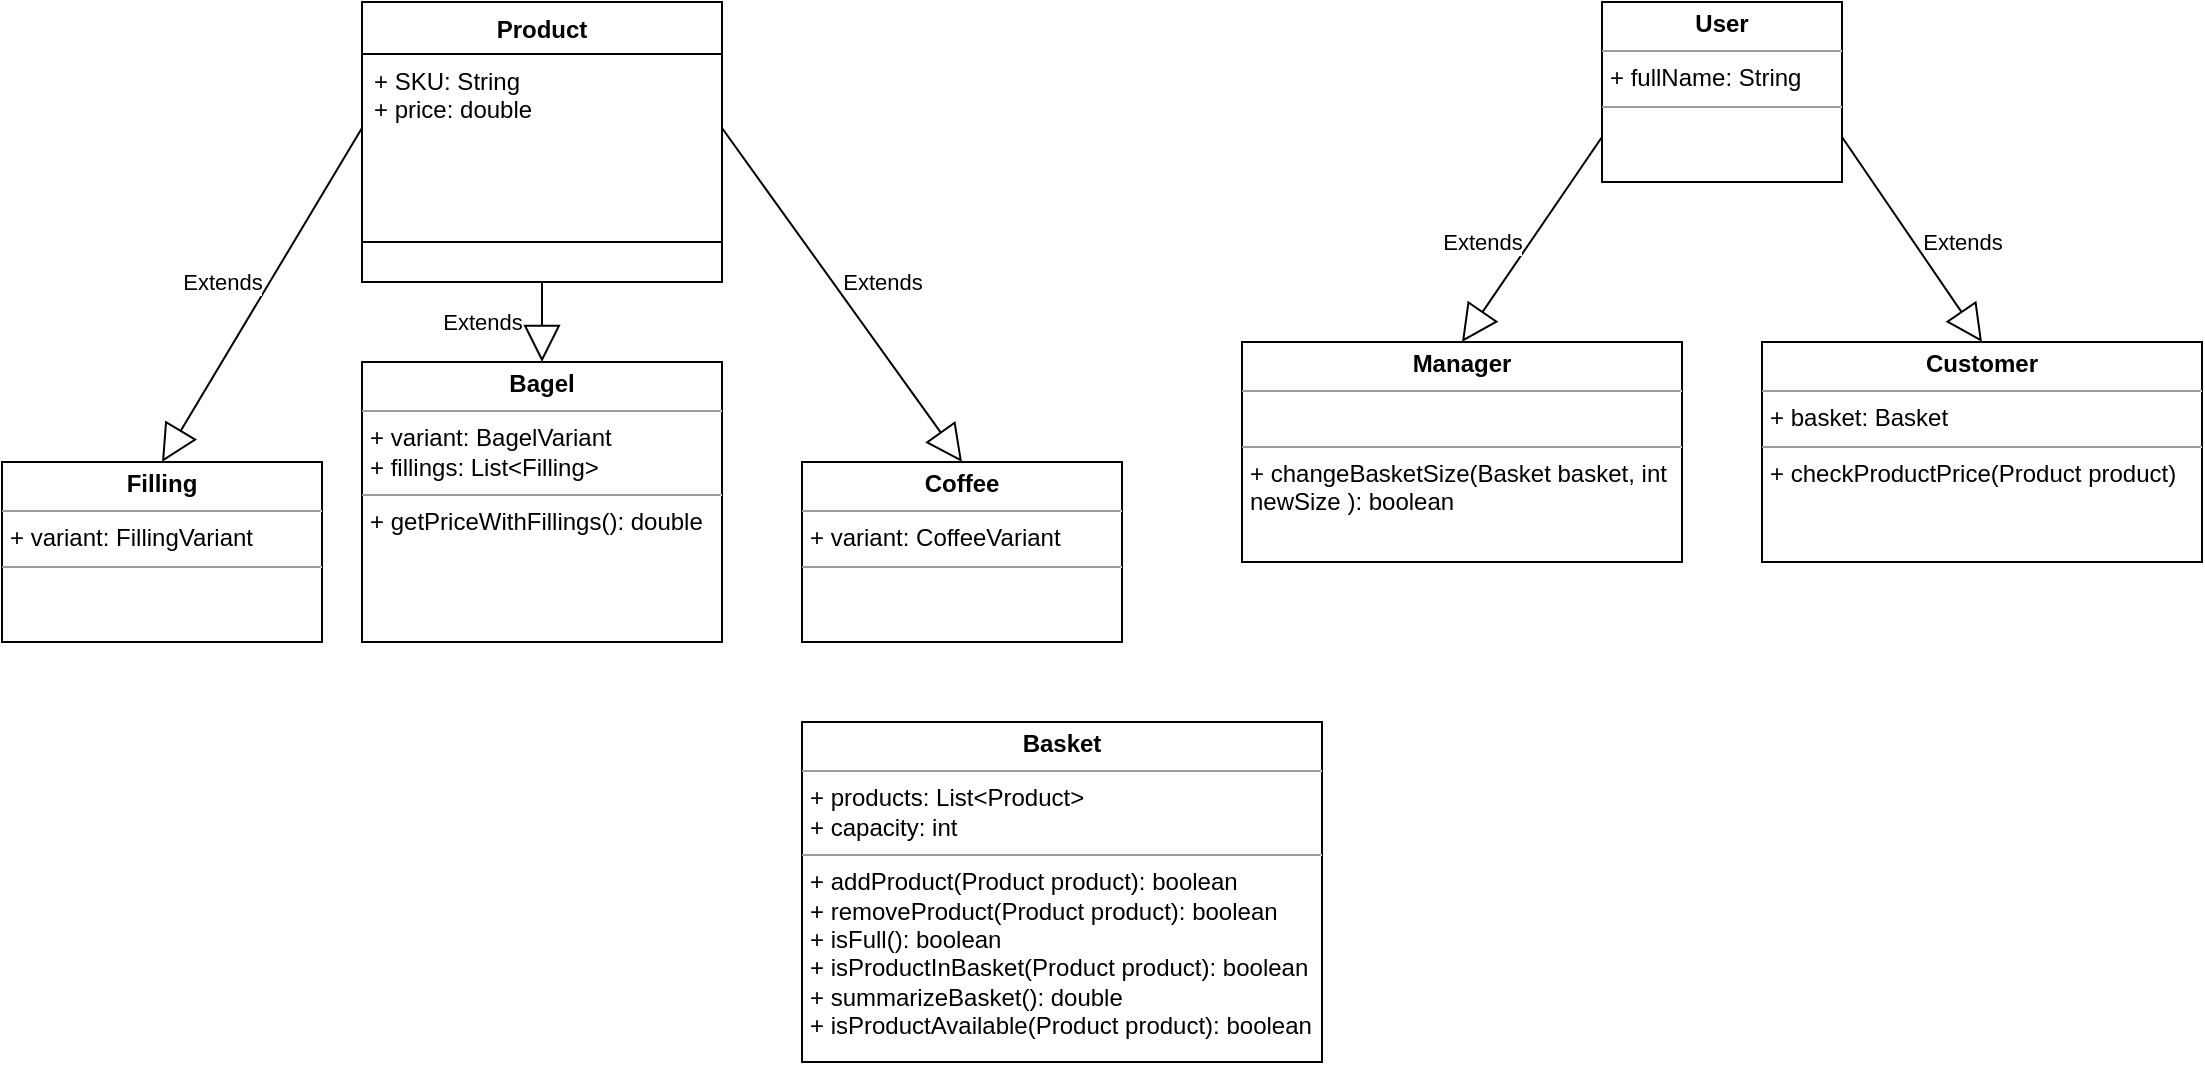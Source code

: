 <mxfile version="21.6.2" type="device">
  <diagram id="C5RBs43oDa-KdzZeNtuy" name="Page-1">
    <mxGraphModel dx="1434" dy="739" grid="1" gridSize="10" guides="1" tooltips="1" connect="1" arrows="1" fold="1" page="1" pageScale="1" pageWidth="827" pageHeight="1169" math="0" shadow="0">
      <root>
        <mxCell id="WIyWlLk6GJQsqaUBKTNV-0" />
        <mxCell id="WIyWlLk6GJQsqaUBKTNV-1" parent="WIyWlLk6GJQsqaUBKTNV-0" />
        <mxCell id="xAtnCrTWJtXElHwbF1yG-5" value="Product" style="swimlane;fontStyle=1;align=center;verticalAlign=top;childLayout=stackLayout;horizontal=1;startSize=26;horizontalStack=0;resizeParent=1;resizeParentMax=0;resizeLast=0;collapsible=1;marginBottom=0;whiteSpace=wrap;html=1;" vertex="1" parent="WIyWlLk6GJQsqaUBKTNV-1">
          <mxGeometry x="220" y="40" width="180" height="140" as="geometry" />
        </mxCell>
        <mxCell id="xAtnCrTWJtXElHwbF1yG-6" value="+ SKU: String&lt;br&gt;+ price: double&lt;br&gt;" style="text;strokeColor=none;fillColor=none;align=left;verticalAlign=top;spacingLeft=4;spacingRight=4;overflow=hidden;rotatable=0;points=[[0,0.5],[1,0.5]];portConstraint=eastwest;whiteSpace=wrap;html=1;" vertex="1" parent="xAtnCrTWJtXElHwbF1yG-5">
          <mxGeometry y="26" width="180" height="74" as="geometry" />
        </mxCell>
        <mxCell id="xAtnCrTWJtXElHwbF1yG-7" value="" style="line;strokeWidth=1;fillColor=none;align=left;verticalAlign=middle;spacingTop=-1;spacingLeft=3;spacingRight=3;rotatable=0;labelPosition=right;points=[];portConstraint=eastwest;strokeColor=inherit;" vertex="1" parent="xAtnCrTWJtXElHwbF1yG-5">
          <mxGeometry y="100" width="180" height="40" as="geometry" />
        </mxCell>
        <mxCell id="xAtnCrTWJtXElHwbF1yG-9" value="Extends" style="endArrow=block;endSize=16;endFill=0;html=1;rounded=0;entryX=0.5;entryY=0;entryDx=0;entryDy=0;" edge="1" parent="WIyWlLk6GJQsqaUBKTNV-1" target="xAtnCrTWJtXElHwbF1yG-10">
          <mxGeometry y="-30" width="160" relative="1" as="geometry">
            <mxPoint x="310" y="180" as="sourcePoint" />
            <mxPoint x="160" y="200" as="targetPoint" />
            <mxPoint as="offset" />
          </mxGeometry>
        </mxCell>
        <mxCell id="xAtnCrTWJtXElHwbF1yG-10" value="&lt;p style=&quot;margin:0px;margin-top:4px;text-align:center;&quot;&gt;&lt;b&gt;Bagel&lt;/b&gt;&lt;/p&gt;&lt;hr size=&quot;1&quot;&gt;&lt;p style=&quot;margin:0px;margin-left:4px;&quot;&gt;+ variant: BagelVariant&lt;/p&gt;&lt;p style=&quot;margin:0px;margin-left:4px;&quot;&gt;+ fillings: List&amp;lt;Filling&amp;gt;&lt;/p&gt;&lt;hr size=&quot;1&quot;&gt;&lt;p style=&quot;margin:0px;margin-left:4px;&quot;&gt;+ getPriceWithFillings(): double&lt;/p&gt;" style="verticalAlign=top;align=left;overflow=fill;fontSize=12;fontFamily=Helvetica;html=1;whiteSpace=wrap;" vertex="1" parent="WIyWlLk6GJQsqaUBKTNV-1">
          <mxGeometry x="220" y="220" width="180" height="140" as="geometry" />
        </mxCell>
        <mxCell id="xAtnCrTWJtXElHwbF1yG-11" value="&lt;p style=&quot;margin:0px;margin-top:4px;text-align:center;&quot;&gt;&lt;b&gt;Coffee&lt;/b&gt;&lt;/p&gt;&lt;hr size=&quot;1&quot;&gt;&lt;p style=&quot;margin:0px;margin-left:4px;&quot;&gt;+ variant: CoffeeVariant&lt;/p&gt;&lt;hr size=&quot;1&quot;&gt;&lt;p style=&quot;margin:0px;margin-left:4px;&quot;&gt;&lt;br&gt;&lt;/p&gt;" style="verticalAlign=top;align=left;overflow=fill;fontSize=12;fontFamily=Helvetica;html=1;whiteSpace=wrap;" vertex="1" parent="WIyWlLk6GJQsqaUBKTNV-1">
          <mxGeometry x="440" y="270" width="160" height="90" as="geometry" />
        </mxCell>
        <mxCell id="xAtnCrTWJtXElHwbF1yG-12" value="Extends" style="endArrow=block;endSize=16;endFill=0;html=1;rounded=0;exitX=1;exitY=0.5;exitDx=0;exitDy=0;entryX=0.5;entryY=0;entryDx=0;entryDy=0;" edge="1" parent="WIyWlLk6GJQsqaUBKTNV-1" source="xAtnCrTWJtXElHwbF1yG-6" target="xAtnCrTWJtXElHwbF1yG-11">
          <mxGeometry x="0.062" y="20" width="160" relative="1" as="geometry">
            <mxPoint x="420" y="200" as="sourcePoint" />
            <mxPoint x="353" y="273" as="targetPoint" />
            <mxPoint as="offset" />
          </mxGeometry>
        </mxCell>
        <mxCell id="xAtnCrTWJtXElHwbF1yG-13" value="&lt;p style=&quot;margin:0px;margin-top:4px;text-align:center;&quot;&gt;&lt;b&gt;Basket&lt;/b&gt;&lt;/p&gt;&lt;hr size=&quot;1&quot;&gt;&lt;p style=&quot;margin:0px;margin-left:4px;&quot;&gt;+ products: List&amp;lt;Product&amp;gt;&lt;/p&gt;&lt;p style=&quot;margin:0px;margin-left:4px;&quot;&gt;+ capacity: int&lt;/p&gt;&lt;hr size=&quot;1&quot;&gt;&lt;p style=&quot;margin:0px;margin-left:4px;&quot;&gt;+ addProduct(Product product): boolean&lt;/p&gt;&lt;p style=&quot;margin:0px;margin-left:4px;&quot;&gt;+ removeProduct(Product product): boolean&lt;/p&gt;&lt;p style=&quot;margin:0px;margin-left:4px;&quot;&gt;+ isFull(): boolean&lt;/p&gt;&lt;p style=&quot;margin:0px;margin-left:4px;&quot;&gt;+ isProductInBasket(Product product): boolean&lt;/p&gt;&lt;p style=&quot;margin:0px;margin-left:4px;&quot;&gt;+ summarizeBasket(): double&lt;/p&gt;&lt;p style=&quot;margin:0px;margin-left:4px;&quot;&gt;+ isProductAvailable(Product product): boolean&lt;/p&gt;" style="verticalAlign=top;align=left;overflow=fill;fontSize=12;fontFamily=Helvetica;html=1;whiteSpace=wrap;" vertex="1" parent="WIyWlLk6GJQsqaUBKTNV-1">
          <mxGeometry x="440" y="400" width="260" height="170" as="geometry" />
        </mxCell>
        <mxCell id="xAtnCrTWJtXElHwbF1yG-14" value="&lt;p style=&quot;margin:0px;margin-top:4px;text-align:center;&quot;&gt;&lt;b&gt;User&lt;/b&gt;&lt;/p&gt;&lt;hr size=&quot;1&quot;&gt;&lt;p style=&quot;margin:0px;margin-left:4px;&quot;&gt;+ fullName: String&lt;/p&gt;&lt;hr size=&quot;1&quot;&gt;&lt;p style=&quot;margin:0px;margin-left:4px;&quot;&gt;&lt;br&gt;&lt;/p&gt;" style="verticalAlign=top;align=left;overflow=fill;fontSize=12;fontFamily=Helvetica;html=1;whiteSpace=wrap;" vertex="1" parent="WIyWlLk6GJQsqaUBKTNV-1">
          <mxGeometry x="840" y="40" width="120" height="90" as="geometry" />
        </mxCell>
        <mxCell id="xAtnCrTWJtXElHwbF1yG-15" value="&lt;p style=&quot;margin:0px;margin-top:4px;text-align:center;&quot;&gt;&lt;b&gt;Manager&lt;/b&gt;&lt;/p&gt;&lt;hr size=&quot;1&quot;&gt;&lt;p style=&quot;margin:0px;margin-left:4px;&quot;&gt;&lt;br&gt;&lt;/p&gt;&lt;hr size=&quot;1&quot;&gt;&lt;p style=&quot;margin:0px;margin-left:4px;&quot;&gt;+ changeBasketSize(Basket basket, int newSize ): boolean&lt;/p&gt;" style="verticalAlign=top;align=left;overflow=fill;fontSize=12;fontFamily=Helvetica;html=1;whiteSpace=wrap;" vertex="1" parent="WIyWlLk6GJQsqaUBKTNV-1">
          <mxGeometry x="660" y="210" width="220" height="110" as="geometry" />
        </mxCell>
        <mxCell id="xAtnCrTWJtXElHwbF1yG-16" value="&lt;p style=&quot;margin:0px;margin-top:4px;text-align:center;&quot;&gt;&lt;b&gt;Customer&lt;/b&gt;&lt;/p&gt;&lt;hr size=&quot;1&quot;&gt;&lt;p style=&quot;margin:0px;margin-left:4px;&quot;&gt;+ basket: Basket&lt;/p&gt;&lt;hr size=&quot;1&quot;&gt;&lt;p style=&quot;margin:0px;margin-left:4px;&quot;&gt;+ checkProductPrice(Product product)&lt;/p&gt;&lt;p style=&quot;margin:0px;margin-left:4px;&quot;&gt;&lt;br&gt;&lt;/p&gt;" style="verticalAlign=top;align=left;overflow=fill;fontSize=12;fontFamily=Helvetica;html=1;whiteSpace=wrap;" vertex="1" parent="WIyWlLk6GJQsqaUBKTNV-1">
          <mxGeometry x="920" y="210" width="220" height="110" as="geometry" />
        </mxCell>
        <mxCell id="xAtnCrTWJtXElHwbF1yG-17" value="Extends" style="endArrow=block;endSize=16;endFill=0;html=1;rounded=0;exitX=1;exitY=0.75;exitDx=0;exitDy=0;entryX=0.5;entryY=0;entryDx=0;entryDy=0;" edge="1" parent="WIyWlLk6GJQsqaUBKTNV-1" source="xAtnCrTWJtXElHwbF1yG-14" target="xAtnCrTWJtXElHwbF1yG-16">
          <mxGeometry x="0.244" y="20" width="160" relative="1" as="geometry">
            <mxPoint x="1030" y="120" as="sourcePoint" />
            <mxPoint x="1110" y="186" as="targetPoint" />
            <mxPoint as="offset" />
          </mxGeometry>
        </mxCell>
        <mxCell id="xAtnCrTWJtXElHwbF1yG-18" value="Extends" style="endArrow=block;endSize=16;endFill=0;html=1;rounded=0;exitX=0;exitY=0.75;exitDx=0;exitDy=0;entryX=0.5;entryY=0;entryDx=0;entryDy=0;" edge="1" parent="WIyWlLk6GJQsqaUBKTNV-1" source="xAtnCrTWJtXElHwbF1yG-14" target="xAtnCrTWJtXElHwbF1yG-15">
          <mxGeometry x="0.244" y="-20" width="160" relative="1" as="geometry">
            <mxPoint x="460" y="204" as="sourcePoint" />
            <mxPoint x="540" y="270" as="targetPoint" />
            <mxPoint as="offset" />
          </mxGeometry>
        </mxCell>
        <mxCell id="xAtnCrTWJtXElHwbF1yG-19" value="&lt;p style=&quot;margin:0px;margin-top:4px;text-align:center;&quot;&gt;&lt;b&gt;Filling&lt;/b&gt;&lt;/p&gt;&lt;hr size=&quot;1&quot;&gt;&lt;p style=&quot;margin:0px;margin-left:4px;&quot;&gt;+ variant: FillingVariant&lt;/p&gt;&lt;hr size=&quot;1&quot;&gt;&lt;p style=&quot;margin:0px;margin-left:4px;&quot;&gt;&lt;br&gt;&lt;/p&gt;" style="verticalAlign=top;align=left;overflow=fill;fontSize=12;fontFamily=Helvetica;html=1;whiteSpace=wrap;" vertex="1" parent="WIyWlLk6GJQsqaUBKTNV-1">
          <mxGeometry x="40" y="270" width="160" height="90" as="geometry" />
        </mxCell>
        <mxCell id="xAtnCrTWJtXElHwbF1yG-20" value="Extends" style="endArrow=block;endSize=16;endFill=0;html=1;rounded=0;entryX=0.5;entryY=0;entryDx=0;entryDy=0;exitX=0;exitY=0.5;exitDx=0;exitDy=0;" edge="1" parent="WIyWlLk6GJQsqaUBKTNV-1" source="xAtnCrTWJtXElHwbF1yG-6" target="xAtnCrTWJtXElHwbF1yG-19">
          <mxGeometry x="0.048" y="-20" width="160" relative="1" as="geometry">
            <mxPoint x="230" y="100" as="sourcePoint" />
            <mxPoint x="190" y="170" as="targetPoint" />
            <mxPoint as="offset" />
          </mxGeometry>
        </mxCell>
      </root>
    </mxGraphModel>
  </diagram>
</mxfile>
